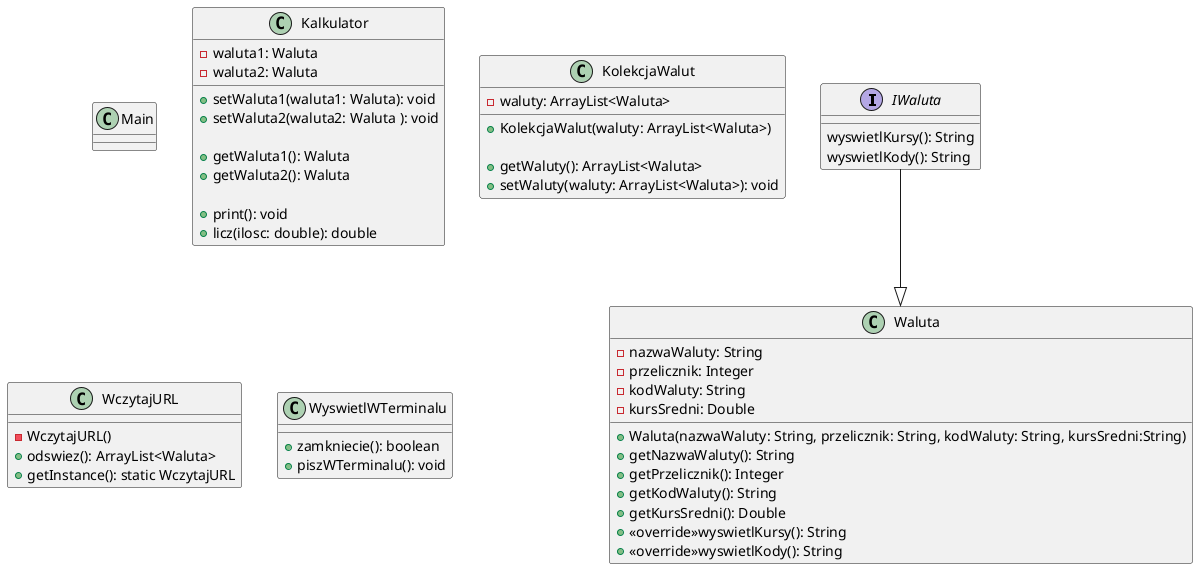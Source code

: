 @startuml
'https://plantuml.com/sequence-diagram

interface IWaluta{
    wyswietlKursy(): String
    wyswietlKody(): String
}


class Main{

}


class Waluta {
    - nazwaWaluty: String
    - przelicznik: Integer
    - kodWaluty: String
    - kursSredni: Double

    +Waluta(nazwaWaluty: String, przelicznik: String, kodWaluty: String, kursSredni:String)
    +getNazwaWaluty(): String
    +getPrzelicznik(): Integer
    +getKodWaluty(): String
    +getKursSredni(): Double
    +<<override>>wyswietlKursy(): String
    +<<override>>wyswietlKody(): String
}

class Kalkulator {

    - waluta1: Waluta
    - waluta2: Waluta


    + setWaluta1(waluta1: Waluta): void
    + setWaluta2(waluta2: Waluta ): void

    + getWaluta1(): Waluta
    + getWaluta2(): Waluta

    + print(): void
    + licz(ilosc: double): double
}

class KolekcjaWalut{
    - waluty: ArrayList<Waluta>

    + KolekcjaWalut(waluty: ArrayList<Waluta>)

    + getWaluty(): ArrayList<Waluta>
    + setWaluty(waluty: ArrayList<Waluta>): void
}

class WczytajURL{

    - WczytajURL()
    + odswiez(): ArrayList<Waluta>
    + getInstance(): static WczytajURL
}

class WyswietlWTerminalu{

    + zamkniecie(): boolean
    +piszWTerminalu(): void
}




IWaluta --|> Waluta

@enduml